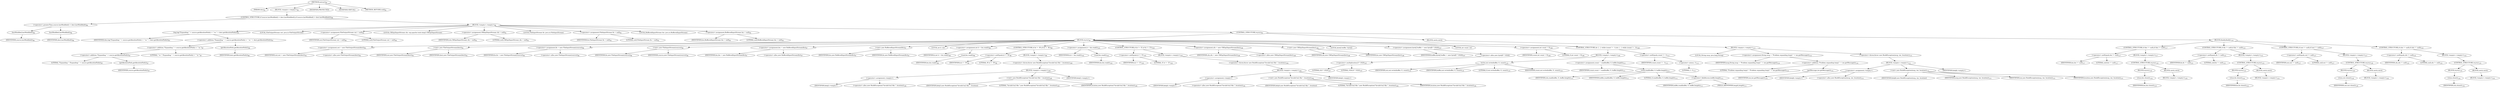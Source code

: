digraph "extract" {  
"31" [label = <(METHOD,extract)<SUB>85</SUB>> ]
"4" [label = <(PARAM,this)<SUB>85</SUB>> ]
"32" [label = <(BLOCK,&lt;empty&gt;,&lt;empty&gt;)<SUB>85</SUB>> ]
"33" [label = <(CONTROL_STRUCTURE,if (source.lastModified() &gt; dest.lastModified()),if (source.lastModified() &gt; dest.lastModified()))<SUB>86</SUB>> ]
"34" [label = <(&lt;operator&gt;.greaterThan,source.lastModified() &gt; dest.lastModified())<SUB>86</SUB>> ]
"35" [label = <(lastModified,lastModified())<SUB>86</SUB>> ]
"36" [label = <(IDENTIFIER,source,lastModified())<SUB>86</SUB>> ]
"37" [label = <(lastModified,lastModified())<SUB>86</SUB>> ]
"38" [label = <(IDENTIFIER,dest,lastModified())<SUB>86</SUB>> ]
"39" [label = <(BLOCK,&lt;empty&gt;,&lt;empty&gt;)<SUB>86</SUB>> ]
"40" [label = <(log,log(&quot;Expanding &quot; + source.getAbsolutePath() + &quot; to &quot; + dest.getAbsolutePath()))<SUB>87</SUB>> ]
"3" [label = <(IDENTIFIER,this,log(&quot;Expanding &quot; + source.getAbsolutePath() + &quot; to &quot; + dest.getAbsolutePath()))<SUB>87</SUB>> ]
"41" [label = <(&lt;operator&gt;.addition,&quot;Expanding &quot; + source.getAbsolutePath() + &quot; to &quot; + dest.getAbsolutePath())<SUB>87</SUB>> ]
"42" [label = <(&lt;operator&gt;.addition,&quot;Expanding &quot; + source.getAbsolutePath() + &quot; to &quot;)<SUB>87</SUB>> ]
"43" [label = <(&lt;operator&gt;.addition,&quot;Expanding &quot; + source.getAbsolutePath())<SUB>87</SUB>> ]
"44" [label = <(LITERAL,&quot;Expanding &quot;,&quot;Expanding &quot; + source.getAbsolutePath())<SUB>87</SUB>> ]
"45" [label = <(getAbsolutePath,getAbsolutePath())<SUB>87</SUB>> ]
"46" [label = <(IDENTIFIER,source,getAbsolutePath())<SUB>87</SUB>> ]
"47" [label = <(LITERAL,&quot; to &quot;,&quot;Expanding &quot; + source.getAbsolutePath() + &quot; to &quot;)<SUB>87</SUB>> ]
"48" [label = <(getAbsolutePath,getAbsolutePath())<SUB>88</SUB>> ]
"49" [label = <(IDENTIFIER,dest,getAbsolutePath())<SUB>88</SUB>> ]
"6" [label = <(LOCAL,FileOutputStream out: java.io.FileOutputStream)> ]
"50" [label = <(&lt;operator&gt;.assignment,FileOutputStream out = null)<SUB>90</SUB>> ]
"51" [label = <(IDENTIFIER,out,FileOutputStream out = null)<SUB>90</SUB>> ]
"52" [label = <(LITERAL,null,FileOutputStream out = null)<SUB>90</SUB>> ]
"12" [label = <(LOCAL,CBZip2InputStream zIn: org.apache.tools.bzip2.CBZip2InputStream)> ]
"53" [label = <(&lt;operator&gt;.assignment,CBZip2InputStream zIn = null)<SUB>91</SUB>> ]
"54" [label = <(IDENTIFIER,zIn,CBZip2InputStream zIn = null)<SUB>91</SUB>> ]
"55" [label = <(LITERAL,null,CBZip2InputStream zIn = null)<SUB>91</SUB>> ]
"8" [label = <(LOCAL,FileInputStream fis: java.io.FileInputStream)> ]
"56" [label = <(&lt;operator&gt;.assignment,FileInputStream fis = null)<SUB>92</SUB>> ]
"57" [label = <(IDENTIFIER,fis,FileInputStream fis = null)<SUB>92</SUB>> ]
"58" [label = <(LITERAL,null,FileInputStream fis = null)<SUB>92</SUB>> ]
"10" [label = <(LOCAL,BufferedInputStream bis: java.io.BufferedInputStream)> ]
"59" [label = <(&lt;operator&gt;.assignment,BufferedInputStream bis = null)<SUB>93</SUB>> ]
"60" [label = <(IDENTIFIER,bis,BufferedInputStream bis = null)<SUB>93</SUB>> ]
"61" [label = <(LITERAL,null,BufferedInputStream bis = null)<SUB>93</SUB>> ]
"62" [label = <(CONTROL_STRUCTURE,try,try)<SUB>94</SUB>> ]
"63" [label = <(BLOCK,try,try)<SUB>94</SUB>> ]
"64" [label = <(&lt;operator&gt;.assignment,out = new FileOutputStream(dest))<SUB>95</SUB>> ]
"65" [label = <(IDENTIFIER,out,out = new FileOutputStream(dest))<SUB>95</SUB>> ]
"66" [label = <(&lt;operator&gt;.alloc,new FileOutputStream(dest))<SUB>95</SUB>> ]
"67" [label = <(&lt;init&gt;,new FileOutputStream(dest))<SUB>95</SUB>> ]
"5" [label = <(IDENTIFIER,out,new FileOutputStream(dest))<SUB>95</SUB>> ]
"68" [label = <(IDENTIFIER,dest,new FileOutputStream(dest))<SUB>95</SUB>> ]
"69" [label = <(&lt;operator&gt;.assignment,fis = new FileInputStream(source))<SUB>96</SUB>> ]
"70" [label = <(IDENTIFIER,fis,fis = new FileInputStream(source))<SUB>96</SUB>> ]
"71" [label = <(&lt;operator&gt;.alloc,new FileInputStream(source))<SUB>96</SUB>> ]
"72" [label = <(&lt;init&gt;,new FileInputStream(source))<SUB>96</SUB>> ]
"7" [label = <(IDENTIFIER,fis,new FileInputStream(source))<SUB>96</SUB>> ]
"73" [label = <(IDENTIFIER,source,new FileInputStream(source))<SUB>96</SUB>> ]
"74" [label = <(&lt;operator&gt;.assignment,bis = new BufferedInputStream(fis))<SUB>97</SUB>> ]
"75" [label = <(IDENTIFIER,bis,bis = new BufferedInputStream(fis))<SUB>97</SUB>> ]
"76" [label = <(&lt;operator&gt;.alloc,new BufferedInputStream(fis))<SUB>97</SUB>> ]
"77" [label = <(&lt;init&gt;,new BufferedInputStream(fis))<SUB>97</SUB>> ]
"9" [label = <(IDENTIFIER,bis,new BufferedInputStream(fis))<SUB>97</SUB>> ]
"78" [label = <(IDENTIFIER,fis,new BufferedInputStream(fis))<SUB>97</SUB>> ]
"79" [label = <(LOCAL,int b: int)> ]
"80" [label = <(&lt;operator&gt;.assignment,int b = bis.read())<SUB>98</SUB>> ]
"81" [label = <(IDENTIFIER,b,int b = bis.read())<SUB>98</SUB>> ]
"82" [label = <(read,bis.read())<SUB>98</SUB>> ]
"83" [label = <(IDENTIFIER,bis,bis.read())<SUB>98</SUB>> ]
"84" [label = <(CONTROL_STRUCTURE,if (b != 'B'),if (b != 'B'))<SUB>99</SUB>> ]
"85" [label = <(&lt;operator&gt;.notEquals,b != 'B')<SUB>99</SUB>> ]
"86" [label = <(IDENTIFIER,b,b != 'B')<SUB>99</SUB>> ]
"87" [label = <(LITERAL,'B',b != 'B')<SUB>99</SUB>> ]
"88" [label = <(BLOCK,&lt;empty&gt;,&lt;empty&gt;)<SUB>99</SUB>> ]
"89" [label = <(&lt;operator&gt;.throw,throw new BuildException(&quot;Invalid bz2 file.&quot;, location);)<SUB>100</SUB>> ]
"90" [label = <(BLOCK,&lt;empty&gt;,&lt;empty&gt;)<SUB>100</SUB>> ]
"91" [label = <(&lt;operator&gt;.assignment,&lt;empty&gt;)> ]
"92" [label = <(IDENTIFIER,$obj3,&lt;empty&gt;)> ]
"93" [label = <(&lt;operator&gt;.alloc,new BuildException(&quot;Invalid bz2 file.&quot;, location))<SUB>100</SUB>> ]
"94" [label = <(&lt;init&gt;,new BuildException(&quot;Invalid bz2 file.&quot;, location))<SUB>100</SUB>> ]
"95" [label = <(IDENTIFIER,$obj3,new BuildException(&quot;Invalid bz2 file.&quot;, location))> ]
"96" [label = <(LITERAL,&quot;Invalid bz2 file.&quot;,new BuildException(&quot;Invalid bz2 file.&quot;, location))<SUB>100</SUB>> ]
"97" [label = <(IDENTIFIER,location,new BuildException(&quot;Invalid bz2 file.&quot;, location))<SUB>100</SUB>> ]
"98" [label = <(IDENTIFIER,$obj3,&lt;empty&gt;)> ]
"99" [label = <(&lt;operator&gt;.assignment,b = bis.read())<SUB>102</SUB>> ]
"100" [label = <(IDENTIFIER,b,b = bis.read())<SUB>102</SUB>> ]
"101" [label = <(read,bis.read())<SUB>102</SUB>> ]
"102" [label = <(IDENTIFIER,bis,bis.read())<SUB>102</SUB>> ]
"103" [label = <(CONTROL_STRUCTURE,if (b != 'Z'),if (b != 'Z'))<SUB>103</SUB>> ]
"104" [label = <(&lt;operator&gt;.notEquals,b != 'Z')<SUB>103</SUB>> ]
"105" [label = <(IDENTIFIER,b,b != 'Z')<SUB>103</SUB>> ]
"106" [label = <(LITERAL,'Z',b != 'Z')<SUB>103</SUB>> ]
"107" [label = <(BLOCK,&lt;empty&gt;,&lt;empty&gt;)<SUB>103</SUB>> ]
"108" [label = <(&lt;operator&gt;.throw,throw new BuildException(&quot;Invalid bz2 file.&quot;, location);)<SUB>104</SUB>> ]
"109" [label = <(BLOCK,&lt;empty&gt;,&lt;empty&gt;)<SUB>104</SUB>> ]
"110" [label = <(&lt;operator&gt;.assignment,&lt;empty&gt;)> ]
"111" [label = <(IDENTIFIER,$obj4,&lt;empty&gt;)> ]
"112" [label = <(&lt;operator&gt;.alloc,new BuildException(&quot;Invalid bz2 file.&quot;, location))<SUB>104</SUB>> ]
"113" [label = <(&lt;init&gt;,new BuildException(&quot;Invalid bz2 file.&quot;, location))<SUB>104</SUB>> ]
"114" [label = <(IDENTIFIER,$obj4,new BuildException(&quot;Invalid bz2 file.&quot;, location))> ]
"115" [label = <(LITERAL,&quot;Invalid bz2 file.&quot;,new BuildException(&quot;Invalid bz2 file.&quot;, location))<SUB>104</SUB>> ]
"116" [label = <(IDENTIFIER,location,new BuildException(&quot;Invalid bz2 file.&quot;, location))<SUB>104</SUB>> ]
"117" [label = <(IDENTIFIER,$obj4,&lt;empty&gt;)> ]
"118" [label = <(&lt;operator&gt;.assignment,zIn = new CBZip2InputStream(bis))<SUB>106</SUB>> ]
"119" [label = <(IDENTIFIER,zIn,zIn = new CBZip2InputStream(bis))<SUB>106</SUB>> ]
"120" [label = <(&lt;operator&gt;.alloc,new CBZip2InputStream(bis))<SUB>106</SUB>> ]
"121" [label = <(&lt;init&gt;,new CBZip2InputStream(bis))<SUB>106</SUB>> ]
"11" [label = <(IDENTIFIER,zIn,new CBZip2InputStream(bis))<SUB>106</SUB>> ]
"122" [label = <(IDENTIFIER,bis,new CBZip2InputStream(bis))<SUB>106</SUB>> ]
"123" [label = <(LOCAL,byte[] buffer: byte[])> ]
"124" [label = <(&lt;operator&gt;.assignment,byte[] buffer = new byte[8 * 1024])<SUB>107</SUB>> ]
"125" [label = <(IDENTIFIER,buffer,byte[] buffer = new byte[8 * 1024])<SUB>107</SUB>> ]
"126" [label = <(&lt;operator&gt;.alloc,new byte[8 * 1024])> ]
"127" [label = <(&lt;operator&gt;.multiplication,8 * 1024)<SUB>107</SUB>> ]
"128" [label = <(LITERAL,8,8 * 1024)<SUB>107</SUB>> ]
"129" [label = <(LITERAL,1024,8 * 1024)<SUB>107</SUB>> ]
"130" [label = <(LOCAL,int count: int)> ]
"131" [label = <(&lt;operator&gt;.assignment,int count = 0)<SUB>108</SUB>> ]
"132" [label = <(IDENTIFIER,count,int count = 0)<SUB>108</SUB>> ]
"133" [label = <(LITERAL,0,int count = 0)<SUB>108</SUB>> ]
"134" [label = <(CONTROL_STRUCTURE,do {...} while (count != -1),do {...} while (count != -1))<SUB>109</SUB>> ]
"135" [label = <(BLOCK,&lt;empty&gt;,&lt;empty&gt;)<SUB>109</SUB>> ]
"136" [label = <(write,out.write(buffer, 0, count))<SUB>110</SUB>> ]
"137" [label = <(IDENTIFIER,out,out.write(buffer, 0, count))<SUB>110</SUB>> ]
"138" [label = <(IDENTIFIER,buffer,out.write(buffer, 0, count))<SUB>110</SUB>> ]
"139" [label = <(LITERAL,0,out.write(buffer, 0, count))<SUB>110</SUB>> ]
"140" [label = <(IDENTIFIER,count,out.write(buffer, 0, count))<SUB>110</SUB>> ]
"141" [label = <(&lt;operator&gt;.assignment,count = read(buffer, 0, buffer.length))<SUB>111</SUB>> ]
"142" [label = <(IDENTIFIER,count,count = read(buffer, 0, buffer.length))<SUB>111</SUB>> ]
"143" [label = <(read,read(buffer, 0, buffer.length))<SUB>111</SUB>> ]
"144" [label = <(IDENTIFIER,zIn,read(buffer, 0, buffer.length))<SUB>111</SUB>> ]
"145" [label = <(IDENTIFIER,buffer,read(buffer, 0, buffer.length))<SUB>111</SUB>> ]
"146" [label = <(LITERAL,0,read(buffer, 0, buffer.length))<SUB>111</SUB>> ]
"147" [label = <(&lt;operator&gt;.fieldAccess,buffer.length)<SUB>111</SUB>> ]
"148" [label = <(IDENTIFIER,buffer,read(buffer, 0, buffer.length))<SUB>111</SUB>> ]
"149" [label = <(FIELD_IDENTIFIER,length,length)<SUB>111</SUB>> ]
"150" [label = <(&lt;operator&gt;.notEquals,count != -1)<SUB>112</SUB>> ]
"151" [label = <(IDENTIFIER,count,count != -1)<SUB>112</SUB>> ]
"152" [label = <(&lt;operator&gt;.minus,-1)<SUB>112</SUB>> ]
"153" [label = <(LITERAL,1,-1)<SUB>112</SUB>> ]
"154" [label = <(BLOCK,catch,catch)> ]
"155" [label = <(BLOCK,&lt;empty&gt;,&lt;empty&gt;)<SUB>113</SUB>> ]
"156" [label = <(LOCAL,String msg: java.lang.String)> ]
"157" [label = <(&lt;operator&gt;.assignment,String msg = &quot;Problem expanding bzip2 &quot; + ioe.getMessage())<SUB>114</SUB>> ]
"158" [label = <(IDENTIFIER,msg,String msg = &quot;Problem expanding bzip2 &quot; + ioe.getMessage())<SUB>114</SUB>> ]
"159" [label = <(&lt;operator&gt;.addition,&quot;Problem expanding bzip2 &quot; + ioe.getMessage())<SUB>114</SUB>> ]
"160" [label = <(LITERAL,&quot;Problem expanding bzip2 &quot;,&quot;Problem expanding bzip2 &quot; + ioe.getMessage())<SUB>114</SUB>> ]
"161" [label = <(getMessage,ioe.getMessage())<SUB>114</SUB>> ]
"162" [label = <(IDENTIFIER,ioe,ioe.getMessage())<SUB>114</SUB>> ]
"163" [label = <(&lt;operator&gt;.throw,throw new BuildException(msg, ioe, location);)<SUB>115</SUB>> ]
"164" [label = <(BLOCK,&lt;empty&gt;,&lt;empty&gt;)<SUB>115</SUB>> ]
"165" [label = <(&lt;operator&gt;.assignment,&lt;empty&gt;)> ]
"166" [label = <(IDENTIFIER,$obj6,&lt;empty&gt;)> ]
"167" [label = <(&lt;operator&gt;.alloc,new BuildException(msg, ioe, location))<SUB>115</SUB>> ]
"168" [label = <(&lt;init&gt;,new BuildException(msg, ioe, location))<SUB>115</SUB>> ]
"169" [label = <(IDENTIFIER,$obj6,new BuildException(msg, ioe, location))> ]
"170" [label = <(IDENTIFIER,msg,new BuildException(msg, ioe, location))<SUB>115</SUB>> ]
"171" [label = <(IDENTIFIER,ioe,new BuildException(msg, ioe, location))<SUB>115</SUB>> ]
"172" [label = <(IDENTIFIER,location,new BuildException(msg, ioe, location))<SUB>115</SUB>> ]
"173" [label = <(IDENTIFIER,$obj6,&lt;empty&gt;)> ]
"174" [label = <(BLOCK,finally,finally)<SUB>116</SUB>> ]
"175" [label = <(CONTROL_STRUCTURE,if (bis != null),if (bis != null))<SUB>117</SUB>> ]
"176" [label = <(&lt;operator&gt;.notEquals,bis != null)<SUB>117</SUB>> ]
"177" [label = <(IDENTIFIER,bis,bis != null)<SUB>117</SUB>> ]
"178" [label = <(LITERAL,null,bis != null)<SUB>117</SUB>> ]
"179" [label = <(BLOCK,&lt;empty&gt;,&lt;empty&gt;)<SUB>117</SUB>> ]
"180" [label = <(CONTROL_STRUCTURE,try,try)<SUB>118</SUB>> ]
"181" [label = <(BLOCK,try,try)<SUB>118</SUB>> ]
"182" [label = <(close,bis.close())<SUB>119</SUB>> ]
"183" [label = <(IDENTIFIER,bis,bis.close())<SUB>119</SUB>> ]
"184" [label = <(BLOCK,catch,catch)> ]
"185" [label = <(BLOCK,&lt;empty&gt;,&lt;empty&gt;)<SUB>120</SUB>> ]
"186" [label = <(CONTROL_STRUCTURE,if (fis != null),if (fis != null))<SUB>122</SUB>> ]
"187" [label = <(&lt;operator&gt;.notEquals,fis != null)<SUB>122</SUB>> ]
"188" [label = <(IDENTIFIER,fis,fis != null)<SUB>122</SUB>> ]
"189" [label = <(LITERAL,null,fis != null)<SUB>122</SUB>> ]
"190" [label = <(BLOCK,&lt;empty&gt;,&lt;empty&gt;)<SUB>122</SUB>> ]
"191" [label = <(CONTROL_STRUCTURE,try,try)<SUB>123</SUB>> ]
"192" [label = <(BLOCK,try,try)<SUB>123</SUB>> ]
"193" [label = <(close,fis.close())<SUB>124</SUB>> ]
"194" [label = <(IDENTIFIER,fis,fis.close())<SUB>124</SUB>> ]
"195" [label = <(BLOCK,catch,catch)> ]
"196" [label = <(BLOCK,&lt;empty&gt;,&lt;empty&gt;)<SUB>125</SUB>> ]
"197" [label = <(CONTROL_STRUCTURE,if (out != null),if (out != null))<SUB>127</SUB>> ]
"198" [label = <(&lt;operator&gt;.notEquals,out != null)<SUB>127</SUB>> ]
"199" [label = <(IDENTIFIER,out,out != null)<SUB>127</SUB>> ]
"200" [label = <(LITERAL,null,out != null)<SUB>127</SUB>> ]
"201" [label = <(BLOCK,&lt;empty&gt;,&lt;empty&gt;)<SUB>127</SUB>> ]
"202" [label = <(CONTROL_STRUCTURE,try,try)<SUB>128</SUB>> ]
"203" [label = <(BLOCK,try,try)<SUB>128</SUB>> ]
"204" [label = <(close,out.close())<SUB>129</SUB>> ]
"205" [label = <(IDENTIFIER,out,out.close())<SUB>129</SUB>> ]
"206" [label = <(BLOCK,catch,catch)> ]
"207" [label = <(BLOCK,&lt;empty&gt;,&lt;empty&gt;)<SUB>130</SUB>> ]
"208" [label = <(CONTROL_STRUCTURE,if (zIn != null),if (zIn != null))<SUB>132</SUB>> ]
"209" [label = <(&lt;operator&gt;.notEquals,zIn != null)<SUB>132</SUB>> ]
"210" [label = <(IDENTIFIER,zIn,zIn != null)<SUB>132</SUB>> ]
"211" [label = <(LITERAL,null,zIn != null)<SUB>132</SUB>> ]
"212" [label = <(BLOCK,&lt;empty&gt;,&lt;empty&gt;)<SUB>132</SUB>> ]
"213" [label = <(CONTROL_STRUCTURE,try,try)<SUB>133</SUB>> ]
"214" [label = <(BLOCK,try,try)<SUB>133</SUB>> ]
"215" [label = <(close,close())<SUB>134</SUB>> ]
"216" [label = <(IDENTIFIER,zIn,close())<SUB>134</SUB>> ]
"217" [label = <(BLOCK,catch,catch)> ]
"218" [label = <(BLOCK,&lt;empty&gt;,&lt;empty&gt;)<SUB>135</SUB>> ]
"219" [label = <(MODIFIER,PROTECTED)> ]
"220" [label = <(MODIFIER,VIRTUAL)> ]
"221" [label = <(METHOD_RETURN,void)<SUB>85</SUB>> ]
  "31" -> "4" 
  "31" -> "32" 
  "31" -> "219" 
  "31" -> "220" 
  "31" -> "221" 
  "32" -> "33" 
  "33" -> "34" 
  "33" -> "39" 
  "34" -> "35" 
  "34" -> "37" 
  "35" -> "36" 
  "37" -> "38" 
  "39" -> "40" 
  "39" -> "6" 
  "39" -> "50" 
  "39" -> "12" 
  "39" -> "53" 
  "39" -> "8" 
  "39" -> "56" 
  "39" -> "10" 
  "39" -> "59" 
  "39" -> "62" 
  "40" -> "3" 
  "40" -> "41" 
  "41" -> "42" 
  "41" -> "48" 
  "42" -> "43" 
  "42" -> "47" 
  "43" -> "44" 
  "43" -> "45" 
  "45" -> "46" 
  "48" -> "49" 
  "50" -> "51" 
  "50" -> "52" 
  "53" -> "54" 
  "53" -> "55" 
  "56" -> "57" 
  "56" -> "58" 
  "59" -> "60" 
  "59" -> "61" 
  "62" -> "63" 
  "62" -> "154" 
  "62" -> "174" 
  "63" -> "64" 
  "63" -> "67" 
  "63" -> "69" 
  "63" -> "72" 
  "63" -> "74" 
  "63" -> "77" 
  "63" -> "79" 
  "63" -> "80" 
  "63" -> "84" 
  "63" -> "99" 
  "63" -> "103" 
  "63" -> "118" 
  "63" -> "121" 
  "63" -> "123" 
  "63" -> "124" 
  "63" -> "130" 
  "63" -> "131" 
  "63" -> "134" 
  "64" -> "65" 
  "64" -> "66" 
  "67" -> "5" 
  "67" -> "68" 
  "69" -> "70" 
  "69" -> "71" 
  "72" -> "7" 
  "72" -> "73" 
  "74" -> "75" 
  "74" -> "76" 
  "77" -> "9" 
  "77" -> "78" 
  "80" -> "81" 
  "80" -> "82" 
  "82" -> "83" 
  "84" -> "85" 
  "84" -> "88" 
  "85" -> "86" 
  "85" -> "87" 
  "88" -> "89" 
  "89" -> "90" 
  "90" -> "91" 
  "90" -> "94" 
  "90" -> "98" 
  "91" -> "92" 
  "91" -> "93" 
  "94" -> "95" 
  "94" -> "96" 
  "94" -> "97" 
  "99" -> "100" 
  "99" -> "101" 
  "101" -> "102" 
  "103" -> "104" 
  "103" -> "107" 
  "104" -> "105" 
  "104" -> "106" 
  "107" -> "108" 
  "108" -> "109" 
  "109" -> "110" 
  "109" -> "113" 
  "109" -> "117" 
  "110" -> "111" 
  "110" -> "112" 
  "113" -> "114" 
  "113" -> "115" 
  "113" -> "116" 
  "118" -> "119" 
  "118" -> "120" 
  "121" -> "11" 
  "121" -> "122" 
  "124" -> "125" 
  "124" -> "126" 
  "126" -> "127" 
  "127" -> "128" 
  "127" -> "129" 
  "131" -> "132" 
  "131" -> "133" 
  "134" -> "135" 
  "134" -> "150" 
  "135" -> "136" 
  "135" -> "141" 
  "136" -> "137" 
  "136" -> "138" 
  "136" -> "139" 
  "136" -> "140" 
  "141" -> "142" 
  "141" -> "143" 
  "143" -> "144" 
  "143" -> "145" 
  "143" -> "146" 
  "143" -> "147" 
  "147" -> "148" 
  "147" -> "149" 
  "150" -> "151" 
  "150" -> "152" 
  "152" -> "153" 
  "154" -> "155" 
  "155" -> "156" 
  "155" -> "157" 
  "155" -> "163" 
  "157" -> "158" 
  "157" -> "159" 
  "159" -> "160" 
  "159" -> "161" 
  "161" -> "162" 
  "163" -> "164" 
  "164" -> "165" 
  "164" -> "168" 
  "164" -> "173" 
  "165" -> "166" 
  "165" -> "167" 
  "168" -> "169" 
  "168" -> "170" 
  "168" -> "171" 
  "168" -> "172" 
  "174" -> "175" 
  "174" -> "186" 
  "174" -> "197" 
  "174" -> "208" 
  "175" -> "176" 
  "175" -> "179" 
  "176" -> "177" 
  "176" -> "178" 
  "179" -> "180" 
  "180" -> "181" 
  "180" -> "184" 
  "181" -> "182" 
  "182" -> "183" 
  "184" -> "185" 
  "186" -> "187" 
  "186" -> "190" 
  "187" -> "188" 
  "187" -> "189" 
  "190" -> "191" 
  "191" -> "192" 
  "191" -> "195" 
  "192" -> "193" 
  "193" -> "194" 
  "195" -> "196" 
  "197" -> "198" 
  "197" -> "201" 
  "198" -> "199" 
  "198" -> "200" 
  "201" -> "202" 
  "202" -> "203" 
  "202" -> "206" 
  "203" -> "204" 
  "204" -> "205" 
  "206" -> "207" 
  "208" -> "209" 
  "208" -> "212" 
  "209" -> "210" 
  "209" -> "211" 
  "212" -> "213" 
  "213" -> "214" 
  "213" -> "217" 
  "214" -> "215" 
  "215" -> "216" 
  "217" -> "218" 
}
